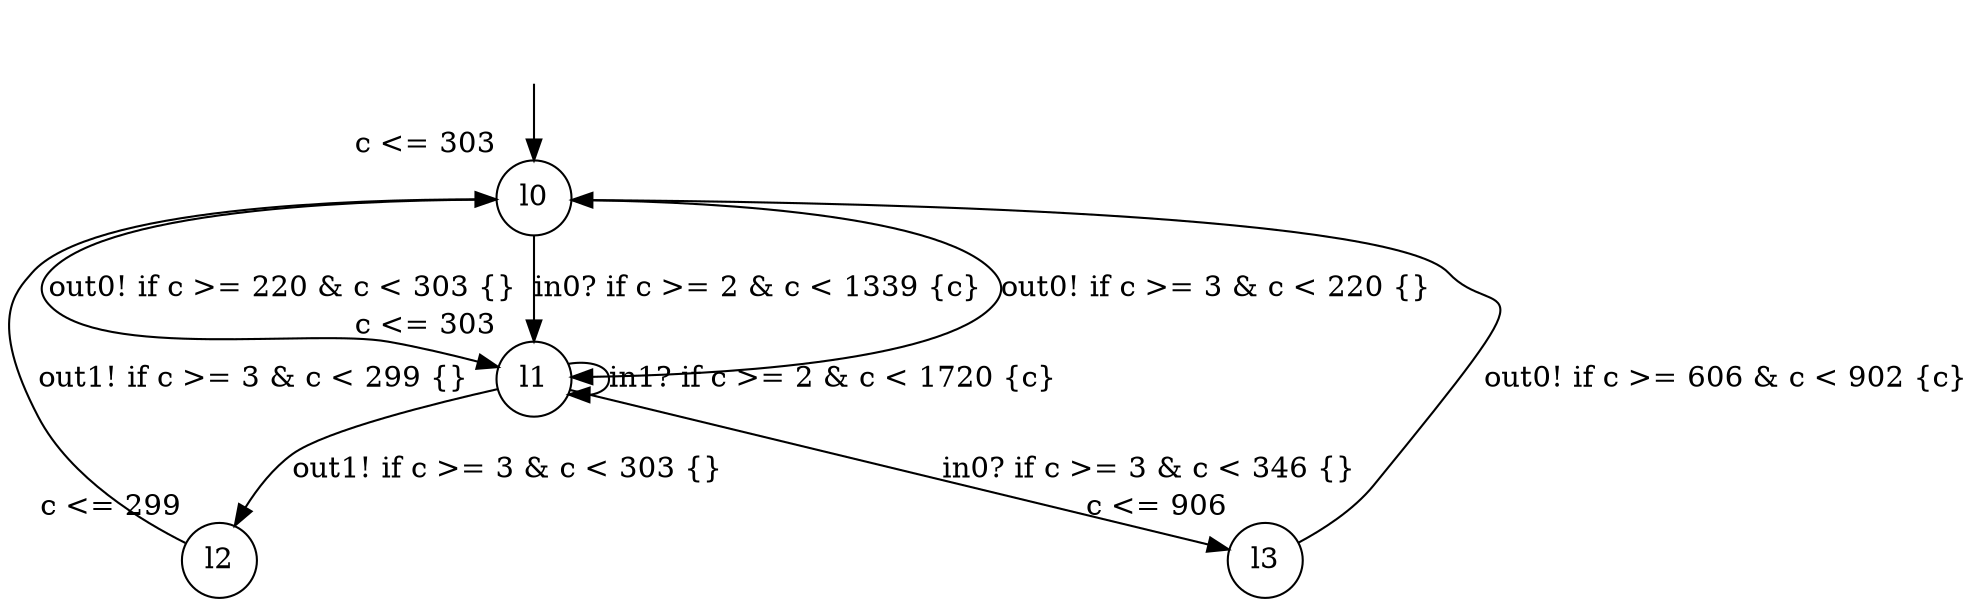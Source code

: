 digraph g {
__start0 [label="" shape="none"];
l0 [shape="circle" margin=0 label="l0", xlabel="c <= 303"];
l1 [shape="circle" margin=0 label="l1", xlabel="c <= 303"];
l2 [shape="circle" margin=0 label="l2", xlabel="c <= 299"];
l3 [shape="circle" margin=0 label="l3", xlabel="c <= 906"];
l0 -> l1 [label="in0? if c >= 2 & c < 1339 {c} "];
l0 -> l1 [label="out0! if c >= 3 & c < 220 {} "];
l0 -> l1 [label="out0! if c >= 220 & c < 303 {} "];
l1 -> l1 [label="in1? if c >= 2 & c < 1720 {c} "];
l1 -> l2 [label="out1! if c >= 3 & c < 303 {} "];
l1 -> l3 [label="in0? if c >= 3 & c < 346 {} "];
l2 -> l0 [label="out1! if c >= 3 & c < 299 {} "];
l3 -> l0 [label="out0! if c >= 606 & c < 902 {c} "];
__start0 -> l0;
}
